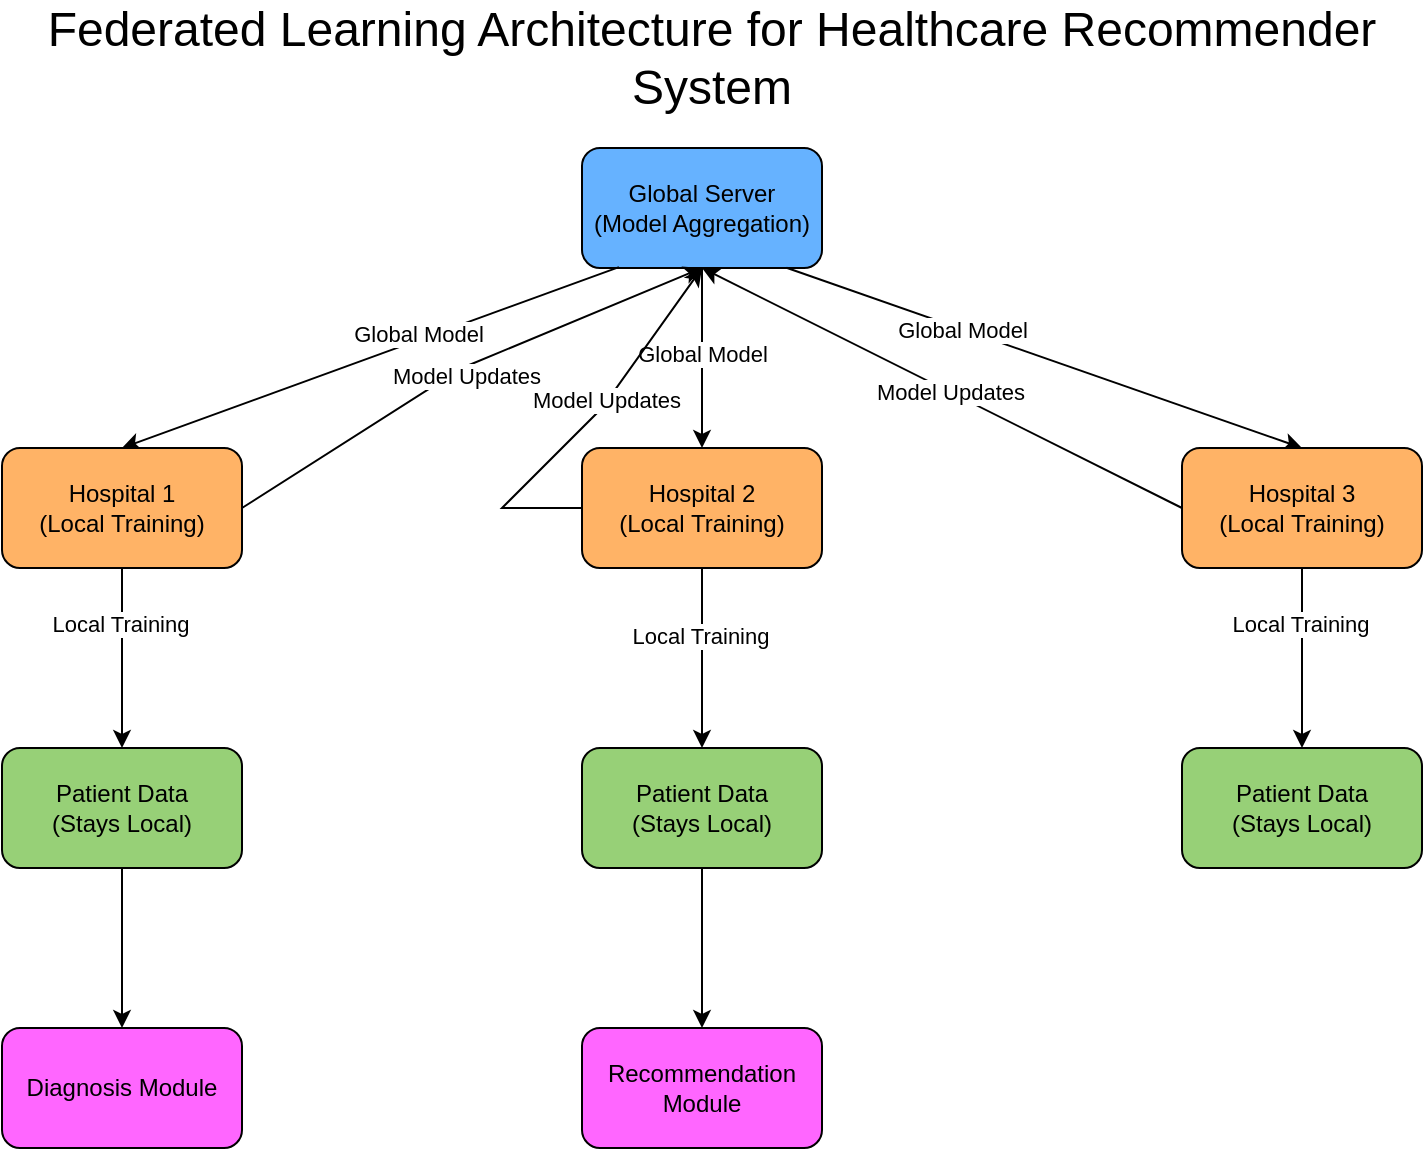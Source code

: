 <mxfile version="26.2.13">
  <diagram name="Page-1" id="T1KTqtPa_Ej-0mbKCzTZ">
    <mxGraphModel dx="1354" dy="1946" grid="1" gridSize="10" guides="1" tooltips="1" connect="1" arrows="1" fold="1" page="1" pageScale="1" pageWidth="850" pageHeight="1100" math="0" shadow="0">
      <root>
        <mxCell id="0" />
        <mxCell id="1" parent="0" />
        <mxCell id="-frsiu5Ta0_Rzf8Cy9Ab-1" value="Global Server&lt;div&gt;(Model Aggregation)&lt;/div&gt;" style="rounded=1;whiteSpace=wrap;html=1;fillColor=#66B2FF;" vertex="1" parent="1">
          <mxGeometry x="340" y="50" width="120" height="60" as="geometry" />
        </mxCell>
        <mxCell id="-frsiu5Ta0_Rzf8Cy9Ab-2" value="" style="endArrow=classic;html=1;rounded=0;exitX=0.154;exitY=0.993;exitDx=0;exitDy=0;exitPerimeter=0;entryX=0.5;entryY=0;entryDx=0;entryDy=0;" edge="1" parent="1" source="-frsiu5Ta0_Rzf8Cy9Ab-1" target="-frsiu5Ta0_Rzf8Cy9Ab-5">
          <mxGeometry width="50" height="50" relative="1" as="geometry">
            <mxPoint x="400" y="330" as="sourcePoint" />
            <mxPoint x="130" y="200" as="targetPoint" />
          </mxGeometry>
        </mxCell>
        <mxCell id="-frsiu5Ta0_Rzf8Cy9Ab-18" value="Global Model" style="edgeLabel;html=1;align=center;verticalAlign=middle;resizable=0;points=[];" vertex="1" connectable="0" parent="-frsiu5Ta0_Rzf8Cy9Ab-2">
          <mxGeometry x="-0.195" y="-2" relative="1" as="geometry">
            <mxPoint y="-1" as="offset" />
          </mxGeometry>
        </mxCell>
        <mxCell id="-frsiu5Ta0_Rzf8Cy9Ab-4" value="" style="endArrow=classic;html=1;rounded=0;exitX=0.852;exitY=0.998;exitDx=0;exitDy=0;exitPerimeter=0;entryX=0.5;entryY=0;entryDx=0;entryDy=0;" edge="1" parent="1" source="-frsiu5Ta0_Rzf8Cy9Ab-1" target="-frsiu5Ta0_Rzf8Cy9Ab-7">
          <mxGeometry width="50" height="50" relative="1" as="geometry">
            <mxPoint x="375" y="131" as="sourcePoint" />
            <mxPoint x="700" y="200" as="targetPoint" />
          </mxGeometry>
        </mxCell>
        <mxCell id="-frsiu5Ta0_Rzf8Cy9Ab-16" value="Global Model" style="edgeLabel;html=1;align=center;verticalAlign=middle;resizable=0;points=[];" vertex="1" connectable="0" parent="-frsiu5Ta0_Rzf8Cy9Ab-4">
          <mxGeometry x="-0.321" relative="1" as="geometry">
            <mxPoint as="offset" />
          </mxGeometry>
        </mxCell>
        <mxCell id="-frsiu5Ta0_Rzf8Cy9Ab-5" value="Hospital 1&lt;div&gt;(Local Training)&lt;/div&gt;" style="rounded=1;whiteSpace=wrap;html=1;fillColor=#FFB366;" vertex="1" parent="1">
          <mxGeometry x="50" y="200" width="120" height="60" as="geometry" />
        </mxCell>
        <mxCell id="-frsiu5Ta0_Rzf8Cy9Ab-6" value="Hospital 2&lt;div&gt;(Local Training)&lt;/div&gt;" style="rounded=1;whiteSpace=wrap;html=1;fillColor=#FFB366;" vertex="1" parent="1">
          <mxGeometry x="340" y="200" width="120" height="60" as="geometry" />
        </mxCell>
        <mxCell id="-frsiu5Ta0_Rzf8Cy9Ab-7" value="Hospital 3&lt;div&gt;(Local Training)&lt;/div&gt;" style="rounded=1;whiteSpace=wrap;html=1;fillColor=#FFB366;" vertex="1" parent="1">
          <mxGeometry x="640" y="200" width="120" height="60" as="geometry" />
        </mxCell>
        <mxCell id="-frsiu5Ta0_Rzf8Cy9Ab-26" value="" style="edgeStyle=orthogonalEdgeStyle;rounded=0;orthogonalLoop=1;jettySize=auto;html=1;" edge="1" parent="1" source="-frsiu5Ta0_Rzf8Cy9Ab-11" target="-frsiu5Ta0_Rzf8Cy9Ab-25">
          <mxGeometry relative="1" as="geometry" />
        </mxCell>
        <mxCell id="-frsiu5Ta0_Rzf8Cy9Ab-11" value="Patient Data&lt;div&gt;(Stays Local)&lt;/div&gt;" style="rounded=1;whiteSpace=wrap;html=1;fillColor=#97D077;" vertex="1" parent="1">
          <mxGeometry x="50" y="350" width="120" height="60" as="geometry" />
        </mxCell>
        <mxCell id="-frsiu5Ta0_Rzf8Cy9Ab-28" value="" style="edgeStyle=orthogonalEdgeStyle;rounded=0;orthogonalLoop=1;jettySize=auto;html=1;" edge="1" parent="1" source="-frsiu5Ta0_Rzf8Cy9Ab-12" target="-frsiu5Ta0_Rzf8Cy9Ab-27">
          <mxGeometry relative="1" as="geometry" />
        </mxCell>
        <mxCell id="-frsiu5Ta0_Rzf8Cy9Ab-12" value="Patient Data&lt;div&gt;(Stays Local)&lt;/div&gt;" style="rounded=1;whiteSpace=wrap;html=1;fillColor=#97D077;" vertex="1" parent="1">
          <mxGeometry x="340" y="350" width="120" height="60" as="geometry" />
        </mxCell>
        <mxCell id="-frsiu5Ta0_Rzf8Cy9Ab-13" value="Patient Data&lt;div&gt;(Stays Local)&lt;/div&gt;" style="rounded=1;whiteSpace=wrap;html=1;fillColor=#97D077;" vertex="1" parent="1">
          <mxGeometry x="640" y="350" width="120" height="60" as="geometry" />
        </mxCell>
        <mxCell id="-frsiu5Ta0_Rzf8Cy9Ab-14" value="" style="endArrow=classic;html=1;rounded=0;exitX=0.5;exitY=1;exitDx=0;exitDy=0;entryX=0.5;entryY=0;entryDx=0;entryDy=0;" edge="1" parent="1" source="-frsiu5Ta0_Rzf8Cy9Ab-5" target="-frsiu5Ta0_Rzf8Cy9Ab-11">
          <mxGeometry width="50" height="50" relative="1" as="geometry">
            <mxPoint x="500" y="330" as="sourcePoint" />
            <mxPoint x="550" y="280" as="targetPoint" />
          </mxGeometry>
        </mxCell>
        <mxCell id="-frsiu5Ta0_Rzf8Cy9Ab-15" value="Local Training" style="edgeLabel;html=1;align=center;verticalAlign=middle;resizable=0;points=[];" vertex="1" connectable="0" parent="-frsiu5Ta0_Rzf8Cy9Ab-14">
          <mxGeometry x="-0.375" y="-1" relative="1" as="geometry">
            <mxPoint as="offset" />
          </mxGeometry>
        </mxCell>
        <mxCell id="-frsiu5Ta0_Rzf8Cy9Ab-19" value="" style="edgeStyle=none;orthogonalLoop=1;jettySize=auto;html=1;rounded=0;entryX=0.5;entryY=0;entryDx=0;entryDy=0;exitX=0.5;exitY=1;exitDx=0;exitDy=0;" edge="1" parent="1" source="-frsiu5Ta0_Rzf8Cy9Ab-1" target="-frsiu5Ta0_Rzf8Cy9Ab-6">
          <mxGeometry width="100" relative="1" as="geometry">
            <mxPoint x="350" y="110" as="sourcePoint" />
            <mxPoint x="450" y="110" as="targetPoint" />
            <Array as="points" />
          </mxGeometry>
        </mxCell>
        <mxCell id="-frsiu5Ta0_Rzf8Cy9Ab-20" value="Global Model" style="edgeLabel;html=1;align=center;verticalAlign=middle;resizable=0;points=[];" vertex="1" connectable="0" parent="-frsiu5Ta0_Rzf8Cy9Ab-19">
          <mxGeometry x="-0.049" relative="1" as="geometry">
            <mxPoint as="offset" />
          </mxGeometry>
        </mxCell>
        <mxCell id="-frsiu5Ta0_Rzf8Cy9Ab-21" value="" style="edgeStyle=none;orthogonalLoop=1;jettySize=auto;html=1;rounded=0;exitX=0.5;exitY=1;exitDx=0;exitDy=0;entryX=0.5;entryY=0;entryDx=0;entryDy=0;" edge="1" parent="1" source="-frsiu5Ta0_Rzf8Cy9Ab-6" target="-frsiu5Ta0_Rzf8Cy9Ab-12">
          <mxGeometry width="100" relative="1" as="geometry">
            <mxPoint x="340" y="310" as="sourcePoint" />
            <mxPoint x="440" y="310" as="targetPoint" />
            <Array as="points" />
          </mxGeometry>
        </mxCell>
        <mxCell id="-frsiu5Ta0_Rzf8Cy9Ab-23" value="Local Training" style="edgeLabel;html=1;align=center;verticalAlign=middle;resizable=0;points=[];" vertex="1" connectable="0" parent="-frsiu5Ta0_Rzf8Cy9Ab-21">
          <mxGeometry x="-0.236" y="-1" relative="1" as="geometry">
            <mxPoint y="-1" as="offset" />
          </mxGeometry>
        </mxCell>
        <mxCell id="-frsiu5Ta0_Rzf8Cy9Ab-22" value="" style="edgeStyle=none;orthogonalLoop=1;jettySize=auto;html=1;rounded=0;exitX=0.5;exitY=1;exitDx=0;exitDy=0;entryX=0.5;entryY=0;entryDx=0;entryDy=0;" edge="1" parent="1" source="-frsiu5Ta0_Rzf8Cy9Ab-7" target="-frsiu5Ta0_Rzf8Cy9Ab-13">
          <mxGeometry width="100" relative="1" as="geometry">
            <mxPoint x="650" y="310" as="sourcePoint" />
            <mxPoint x="750" y="310" as="targetPoint" />
            <Array as="points" />
          </mxGeometry>
        </mxCell>
        <mxCell id="-frsiu5Ta0_Rzf8Cy9Ab-24" value="Local Training" style="edgeLabel;html=1;align=center;verticalAlign=middle;resizable=0;points=[];" vertex="1" connectable="0" parent="-frsiu5Ta0_Rzf8Cy9Ab-22">
          <mxGeometry x="-0.403" y="-1" relative="1" as="geometry">
            <mxPoint y="1" as="offset" />
          </mxGeometry>
        </mxCell>
        <mxCell id="-frsiu5Ta0_Rzf8Cy9Ab-25" value="Diagnosis Module" style="whiteSpace=wrap;html=1;rounded=1;fillColor=#FF66FF;" vertex="1" parent="1">
          <mxGeometry x="50" y="490" width="120" height="60" as="geometry" />
        </mxCell>
        <mxCell id="-frsiu5Ta0_Rzf8Cy9Ab-27" value="Recommendation Module" style="whiteSpace=wrap;html=1;rounded=1;fillColor=#FF66FF;" vertex="1" parent="1">
          <mxGeometry x="340" y="490" width="120" height="60" as="geometry" />
        </mxCell>
        <mxCell id="-frsiu5Ta0_Rzf8Cy9Ab-29" value="" style="edgeStyle=none;orthogonalLoop=1;jettySize=auto;html=1;rounded=0;exitX=0;exitY=0.5;exitDx=0;exitDy=0;entryX=0.5;entryY=1;entryDx=0;entryDy=0;" edge="1" parent="1" source="-frsiu5Ta0_Rzf8Cy9Ab-7" target="-frsiu5Ta0_Rzf8Cy9Ab-1">
          <mxGeometry width="100" relative="1" as="geometry">
            <mxPoint x="450" y="170" as="sourcePoint" />
            <mxPoint x="400" y="130" as="targetPoint" />
            <Array as="points" />
          </mxGeometry>
        </mxCell>
        <mxCell id="-frsiu5Ta0_Rzf8Cy9Ab-30" value="Model Updates" style="edgeLabel;html=1;align=center;verticalAlign=middle;resizable=0;points=[];" vertex="1" connectable="0" parent="-frsiu5Ta0_Rzf8Cy9Ab-29">
          <mxGeometry x="-0.025" relative="1" as="geometry">
            <mxPoint x="1" as="offset" />
          </mxGeometry>
        </mxCell>
        <mxCell id="-frsiu5Ta0_Rzf8Cy9Ab-31" value="" style="edgeStyle=none;orthogonalLoop=1;jettySize=auto;html=1;rounded=0;entryX=0.5;entryY=1;entryDx=0;entryDy=0;exitX=0;exitY=0.5;exitDx=0;exitDy=0;" edge="1" parent="1" source="-frsiu5Ta0_Rzf8Cy9Ab-6" target="-frsiu5Ta0_Rzf8Cy9Ab-1">
          <mxGeometry width="100" relative="1" as="geometry">
            <mxPoint x="260" y="230" as="sourcePoint" />
            <mxPoint x="360" y="230" as="targetPoint" />
            <Array as="points">
              <mxPoint x="300" y="230" />
              <mxPoint x="350" y="180" />
            </Array>
          </mxGeometry>
        </mxCell>
        <mxCell id="-frsiu5Ta0_Rzf8Cy9Ab-32" value="Model Updates" style="edgeLabel;html=1;align=center;verticalAlign=middle;resizable=0;points=[];" vertex="1" connectable="0" parent="-frsiu5Ta0_Rzf8Cy9Ab-31">
          <mxGeometry x="0.173" y="1" relative="1" as="geometry">
            <mxPoint as="offset" />
          </mxGeometry>
        </mxCell>
        <mxCell id="-frsiu5Ta0_Rzf8Cy9Ab-33" value="" style="edgeStyle=none;orthogonalLoop=1;jettySize=auto;html=1;rounded=0;entryX=0.5;entryY=1;entryDx=0;entryDy=0;exitX=1;exitY=0.5;exitDx=0;exitDy=0;" edge="1" parent="1" source="-frsiu5Ta0_Rzf8Cy9Ab-5" target="-frsiu5Ta0_Rzf8Cy9Ab-1">
          <mxGeometry width="100" relative="1" as="geometry">
            <mxPoint x="170" y="250" as="sourcePoint" />
            <mxPoint x="270" y="250" as="targetPoint" />
            <Array as="points">
              <mxPoint x="280" y="160" />
            </Array>
          </mxGeometry>
        </mxCell>
        <mxCell id="-frsiu5Ta0_Rzf8Cy9Ab-34" value="Model Updates" style="edgeLabel;html=1;align=center;verticalAlign=middle;resizable=0;points=[];" vertex="1" connectable="0" parent="-frsiu5Ta0_Rzf8Cy9Ab-33">
          <mxGeometry x="-0.001" y="-4" relative="1" as="geometry">
            <mxPoint as="offset" />
          </mxGeometry>
        </mxCell>
        <mxCell id="-frsiu5Ta0_Rzf8Cy9Ab-35" value="&lt;font style=&quot;font-size: 24px;&quot;&gt;Federated Learning Architecture for Healthcare Recommender System&lt;/font&gt;" style="text;html=1;align=center;verticalAlign=middle;whiteSpace=wrap;rounded=0;" vertex="1" parent="1">
          <mxGeometry x="50" y="-10" width="710" height="30" as="geometry" />
        </mxCell>
      </root>
    </mxGraphModel>
  </diagram>
</mxfile>
